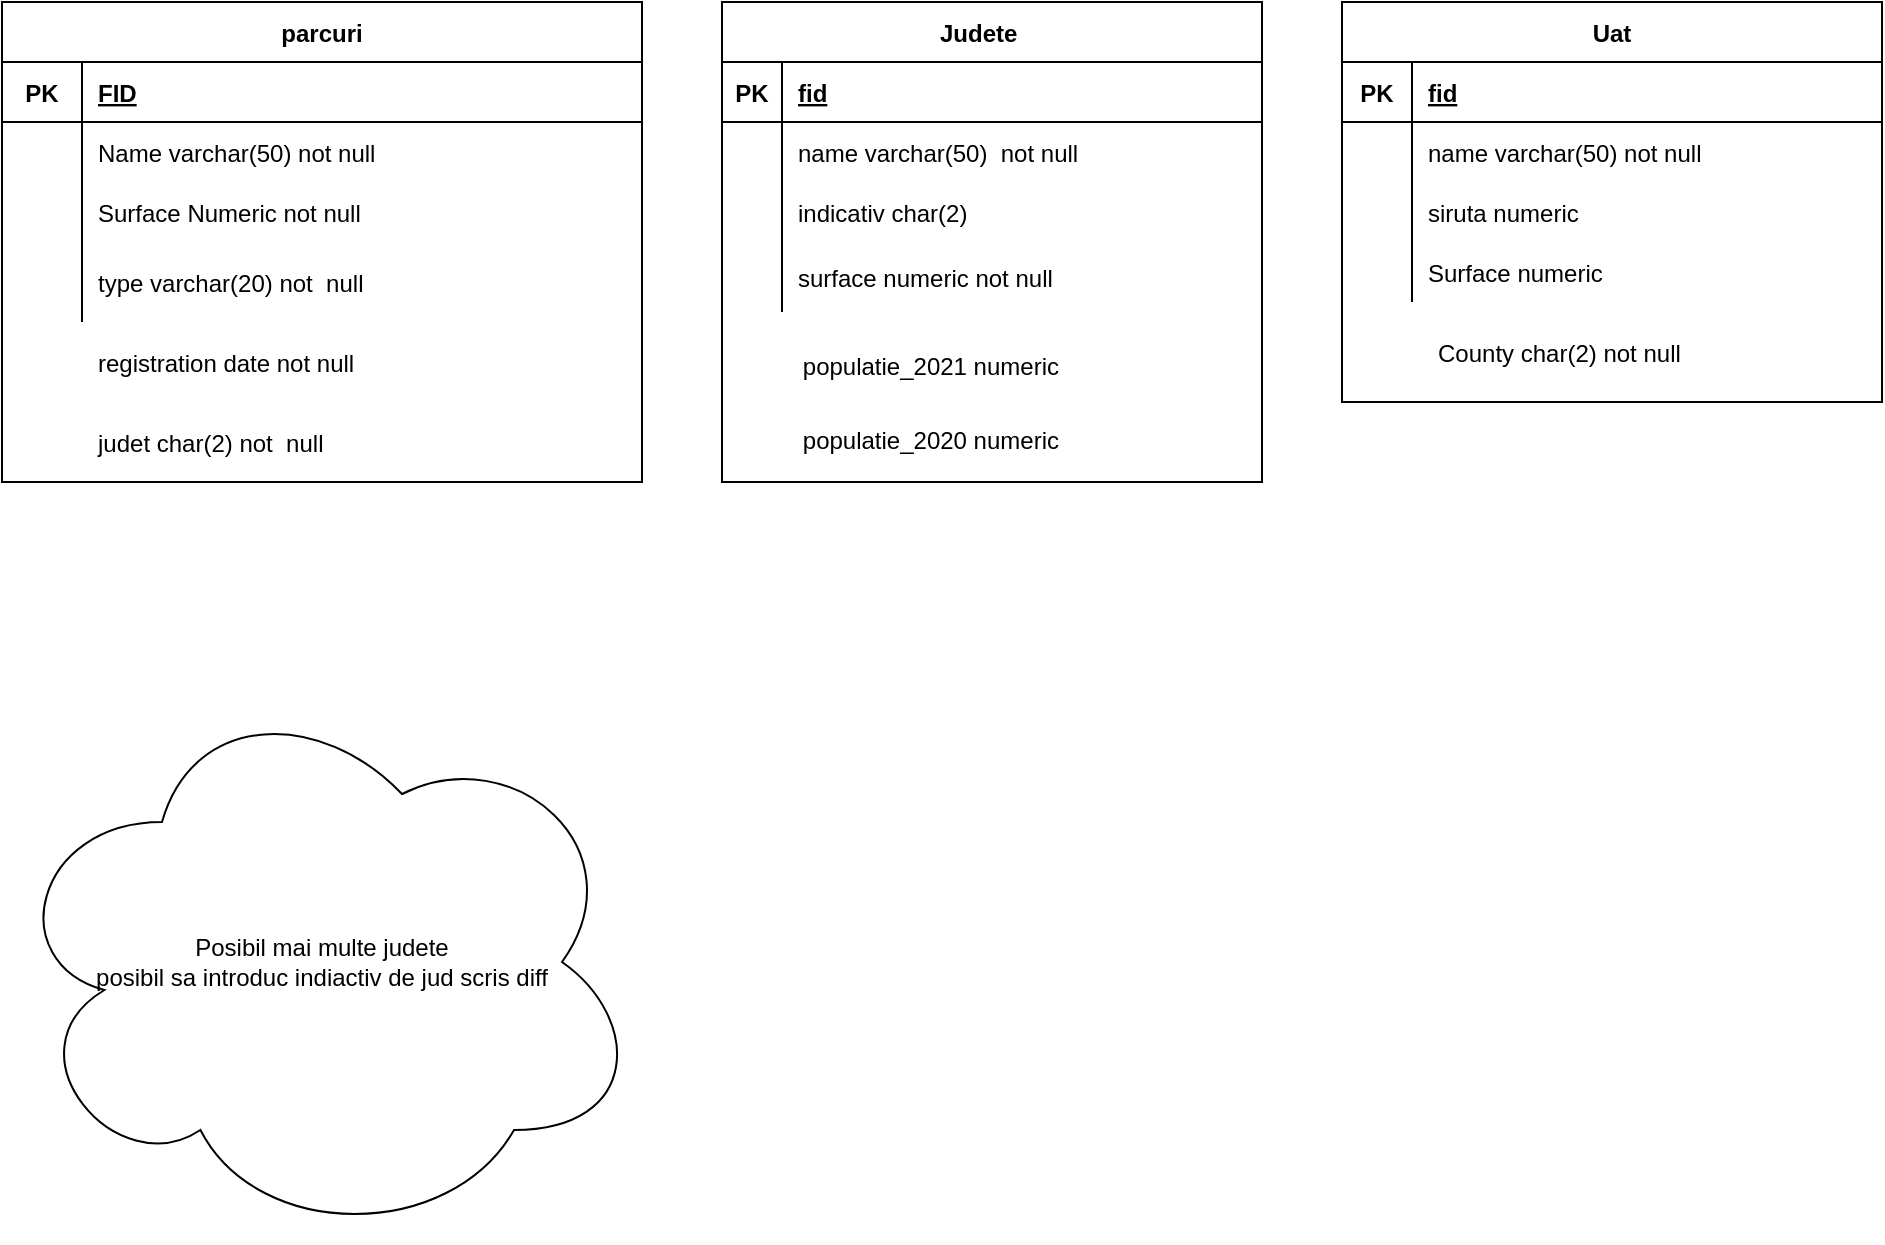 <mxfile version="20.5.3" type="github">
  <diagram id="R2lEEEUBdFMjLlhIrx00" name="Page-1">
    <mxGraphModel dx="1701" dy="842" grid="1" gridSize="10" guides="1" tooltips="1" connect="1" arrows="1" fold="1" page="1" pageScale="1" pageWidth="850" pageHeight="1100" math="0" shadow="0" extFonts="Permanent Marker^https://fonts.googleapis.com/css?family=Permanent+Marker">
      <root>
        <mxCell id="0" />
        <mxCell id="1" parent="0" />
        <mxCell id="4b5dR3CE_VoTPbCPBsfu-59" value="" style="group" vertex="1" connectable="0" parent="1">
          <mxGeometry x="-40" y="100" width="270" height="240" as="geometry" />
        </mxCell>
        <mxCell id="4b5dR3CE_VoTPbCPBsfu-29" value="Judete    " style="shape=table;startSize=30;container=1;collapsible=1;childLayout=tableLayout;fixedRows=1;rowLines=0;fontStyle=1;align=center;resizeLast=1;" vertex="1" parent="4b5dR3CE_VoTPbCPBsfu-59">
          <mxGeometry width="270" height="240" as="geometry" />
        </mxCell>
        <mxCell id="4b5dR3CE_VoTPbCPBsfu-30" value="" style="shape=tableRow;horizontal=0;startSize=0;swimlaneHead=0;swimlaneBody=0;fillColor=none;collapsible=0;dropTarget=0;points=[[0,0.5],[1,0.5]];portConstraint=eastwest;top=0;left=0;right=0;bottom=1;" vertex="1" parent="4b5dR3CE_VoTPbCPBsfu-29">
          <mxGeometry y="30" width="270" height="30" as="geometry" />
        </mxCell>
        <mxCell id="4b5dR3CE_VoTPbCPBsfu-31" value="PK" style="shape=partialRectangle;connectable=0;fillColor=none;top=0;left=0;bottom=0;right=0;fontStyle=1;overflow=hidden;" vertex="1" parent="4b5dR3CE_VoTPbCPBsfu-30">
          <mxGeometry width="30" height="30" as="geometry">
            <mxRectangle width="30" height="30" as="alternateBounds" />
          </mxGeometry>
        </mxCell>
        <mxCell id="4b5dR3CE_VoTPbCPBsfu-32" value="fid" style="shape=partialRectangle;connectable=0;fillColor=none;top=0;left=0;bottom=0;right=0;align=left;spacingLeft=6;fontStyle=5;overflow=hidden;" vertex="1" parent="4b5dR3CE_VoTPbCPBsfu-30">
          <mxGeometry x="30" width="240" height="30" as="geometry">
            <mxRectangle width="240" height="30" as="alternateBounds" />
          </mxGeometry>
        </mxCell>
        <mxCell id="4b5dR3CE_VoTPbCPBsfu-33" value="" style="shape=tableRow;horizontal=0;startSize=0;swimlaneHead=0;swimlaneBody=0;fillColor=none;collapsible=0;dropTarget=0;points=[[0,0.5],[1,0.5]];portConstraint=eastwest;top=0;left=0;right=0;bottom=0;" vertex="1" parent="4b5dR3CE_VoTPbCPBsfu-29">
          <mxGeometry y="60" width="270" height="30" as="geometry" />
        </mxCell>
        <mxCell id="4b5dR3CE_VoTPbCPBsfu-34" value="" style="shape=partialRectangle;connectable=0;fillColor=none;top=0;left=0;bottom=0;right=0;editable=1;overflow=hidden;" vertex="1" parent="4b5dR3CE_VoTPbCPBsfu-33">
          <mxGeometry width="30" height="30" as="geometry">
            <mxRectangle width="30" height="30" as="alternateBounds" />
          </mxGeometry>
        </mxCell>
        <mxCell id="4b5dR3CE_VoTPbCPBsfu-35" value="name varchar(50)  not null " style="shape=partialRectangle;connectable=0;fillColor=none;top=0;left=0;bottom=0;right=0;align=left;spacingLeft=6;overflow=hidden;" vertex="1" parent="4b5dR3CE_VoTPbCPBsfu-33">
          <mxGeometry x="30" width="240" height="30" as="geometry">
            <mxRectangle width="240" height="30" as="alternateBounds" />
          </mxGeometry>
        </mxCell>
        <mxCell id="4b5dR3CE_VoTPbCPBsfu-36" value="" style="shape=tableRow;horizontal=0;startSize=0;swimlaneHead=0;swimlaneBody=0;fillColor=none;collapsible=0;dropTarget=0;points=[[0,0.5],[1,0.5]];portConstraint=eastwest;top=0;left=0;right=0;bottom=0;" vertex="1" parent="4b5dR3CE_VoTPbCPBsfu-29">
          <mxGeometry y="90" width="270" height="30" as="geometry" />
        </mxCell>
        <mxCell id="4b5dR3CE_VoTPbCPBsfu-37" value="" style="shape=partialRectangle;connectable=0;fillColor=none;top=0;left=0;bottom=0;right=0;editable=1;overflow=hidden;" vertex="1" parent="4b5dR3CE_VoTPbCPBsfu-36">
          <mxGeometry width="30" height="30" as="geometry">
            <mxRectangle width="30" height="30" as="alternateBounds" />
          </mxGeometry>
        </mxCell>
        <mxCell id="4b5dR3CE_VoTPbCPBsfu-38" value="indicativ char(2)" style="shape=partialRectangle;connectable=0;fillColor=none;top=0;left=0;bottom=0;right=0;align=left;spacingLeft=6;overflow=hidden;" vertex="1" parent="4b5dR3CE_VoTPbCPBsfu-36">
          <mxGeometry x="30" width="240" height="30" as="geometry">
            <mxRectangle width="240" height="30" as="alternateBounds" />
          </mxGeometry>
        </mxCell>
        <mxCell id="4b5dR3CE_VoTPbCPBsfu-39" value="" style="shape=tableRow;horizontal=0;startSize=0;swimlaneHead=0;swimlaneBody=0;fillColor=none;collapsible=0;dropTarget=0;points=[[0,0.5],[1,0.5]];portConstraint=eastwest;top=0;left=0;right=0;bottom=0;" vertex="1" parent="4b5dR3CE_VoTPbCPBsfu-29">
          <mxGeometry y="120" width="270" height="35" as="geometry" />
        </mxCell>
        <mxCell id="4b5dR3CE_VoTPbCPBsfu-40" value="" style="shape=partialRectangle;connectable=0;fillColor=none;top=0;left=0;bottom=0;right=0;editable=1;overflow=hidden;" vertex="1" parent="4b5dR3CE_VoTPbCPBsfu-39">
          <mxGeometry width="30" height="35" as="geometry">
            <mxRectangle width="30" height="35" as="alternateBounds" />
          </mxGeometry>
        </mxCell>
        <mxCell id="4b5dR3CE_VoTPbCPBsfu-41" value="surface numeric not null" style="shape=partialRectangle;connectable=0;fillColor=none;top=0;left=0;bottom=0;right=0;align=left;spacingLeft=6;overflow=hidden;" vertex="1" parent="4b5dR3CE_VoTPbCPBsfu-39">
          <mxGeometry x="30" width="240" height="35" as="geometry">
            <mxRectangle width="240" height="35" as="alternateBounds" />
          </mxGeometry>
        </mxCell>
        <mxCell id="4b5dR3CE_VoTPbCPBsfu-42" value="populatie_2021 numeric" style="shape=partialRectangle;connectable=0;fillColor=none;top=0;left=0;bottom=0;right=0;align=left;spacingLeft=6;overflow=hidden;" vertex="1" parent="4b5dR3CE_VoTPbCPBsfu-59">
          <mxGeometry x="32.4" y="162.667" width="237.6" height="37.333" as="geometry">
            <mxRectangle width="220" height="35" as="alternateBounds" />
          </mxGeometry>
        </mxCell>
        <mxCell id="4b5dR3CE_VoTPbCPBsfu-43" value="populatie_2020 numeric" style="shape=partialRectangle;connectable=0;fillColor=none;top=0;left=0;bottom=0;right=0;align=left;spacingLeft=6;overflow=hidden;" vertex="1" parent="4b5dR3CE_VoTPbCPBsfu-59">
          <mxGeometry x="32.4" y="200" width="237.6" height="37.333" as="geometry">
            <mxRectangle width="220" height="35" as="alternateBounds" />
          </mxGeometry>
        </mxCell>
        <mxCell id="4b5dR3CE_VoTPbCPBsfu-60" value="" style="group" vertex="1" connectable="0" parent="1">
          <mxGeometry x="270" y="100" width="270" height="200" as="geometry" />
        </mxCell>
        <mxCell id="4b5dR3CE_VoTPbCPBsfu-44" value="Uat" style="shape=table;startSize=30;container=1;collapsible=1;childLayout=tableLayout;fixedRows=1;rowLines=0;fontStyle=1;align=center;resizeLast=1;" vertex="1" parent="4b5dR3CE_VoTPbCPBsfu-60">
          <mxGeometry width="270" height="200" as="geometry" />
        </mxCell>
        <mxCell id="4b5dR3CE_VoTPbCPBsfu-45" value="" style="shape=tableRow;horizontal=0;startSize=0;swimlaneHead=0;swimlaneBody=0;fillColor=none;collapsible=0;dropTarget=0;points=[[0,0.5],[1,0.5]];portConstraint=eastwest;top=0;left=0;right=0;bottom=1;" vertex="1" parent="4b5dR3CE_VoTPbCPBsfu-44">
          <mxGeometry y="30" width="270" height="30" as="geometry" />
        </mxCell>
        <mxCell id="4b5dR3CE_VoTPbCPBsfu-46" value="PK" style="shape=partialRectangle;connectable=0;fillColor=none;top=0;left=0;bottom=0;right=0;fontStyle=1;overflow=hidden;" vertex="1" parent="4b5dR3CE_VoTPbCPBsfu-45">
          <mxGeometry width="35" height="30" as="geometry">
            <mxRectangle width="35" height="30" as="alternateBounds" />
          </mxGeometry>
        </mxCell>
        <mxCell id="4b5dR3CE_VoTPbCPBsfu-47" value="fid" style="shape=partialRectangle;connectable=0;fillColor=none;top=0;left=0;bottom=0;right=0;align=left;spacingLeft=6;fontStyle=5;overflow=hidden;" vertex="1" parent="4b5dR3CE_VoTPbCPBsfu-45">
          <mxGeometry x="35" width="235" height="30" as="geometry">
            <mxRectangle width="235" height="30" as="alternateBounds" />
          </mxGeometry>
        </mxCell>
        <mxCell id="4b5dR3CE_VoTPbCPBsfu-48" value="" style="shape=tableRow;horizontal=0;startSize=0;swimlaneHead=0;swimlaneBody=0;fillColor=none;collapsible=0;dropTarget=0;points=[[0,0.5],[1,0.5]];portConstraint=eastwest;top=0;left=0;right=0;bottom=0;" vertex="1" parent="4b5dR3CE_VoTPbCPBsfu-44">
          <mxGeometry y="60" width="270" height="30" as="geometry" />
        </mxCell>
        <mxCell id="4b5dR3CE_VoTPbCPBsfu-49" value="" style="shape=partialRectangle;connectable=0;fillColor=none;top=0;left=0;bottom=0;right=0;editable=1;overflow=hidden;" vertex="1" parent="4b5dR3CE_VoTPbCPBsfu-48">
          <mxGeometry width="35" height="30" as="geometry">
            <mxRectangle width="35" height="30" as="alternateBounds" />
          </mxGeometry>
        </mxCell>
        <mxCell id="4b5dR3CE_VoTPbCPBsfu-50" value="name varchar(50) not null   " style="shape=partialRectangle;connectable=0;fillColor=none;top=0;left=0;bottom=0;right=0;align=left;spacingLeft=6;overflow=hidden;" vertex="1" parent="4b5dR3CE_VoTPbCPBsfu-48">
          <mxGeometry x="35" width="235" height="30" as="geometry">
            <mxRectangle width="235" height="30" as="alternateBounds" />
          </mxGeometry>
        </mxCell>
        <mxCell id="4b5dR3CE_VoTPbCPBsfu-51" value="" style="shape=tableRow;horizontal=0;startSize=0;swimlaneHead=0;swimlaneBody=0;fillColor=none;collapsible=0;dropTarget=0;points=[[0,0.5],[1,0.5]];portConstraint=eastwest;top=0;left=0;right=0;bottom=0;" vertex="1" parent="4b5dR3CE_VoTPbCPBsfu-44">
          <mxGeometry y="90" width="270" height="30" as="geometry" />
        </mxCell>
        <mxCell id="4b5dR3CE_VoTPbCPBsfu-52" value="" style="shape=partialRectangle;connectable=0;fillColor=none;top=0;left=0;bottom=0;right=0;editable=1;overflow=hidden;" vertex="1" parent="4b5dR3CE_VoTPbCPBsfu-51">
          <mxGeometry width="35" height="30" as="geometry">
            <mxRectangle width="35" height="30" as="alternateBounds" />
          </mxGeometry>
        </mxCell>
        <mxCell id="4b5dR3CE_VoTPbCPBsfu-53" value="siruta numeric    " style="shape=partialRectangle;connectable=0;fillColor=none;top=0;left=0;bottom=0;right=0;align=left;spacingLeft=6;overflow=hidden;" vertex="1" parent="4b5dR3CE_VoTPbCPBsfu-51">
          <mxGeometry x="35" width="235" height="30" as="geometry">
            <mxRectangle width="235" height="30" as="alternateBounds" />
          </mxGeometry>
        </mxCell>
        <mxCell id="4b5dR3CE_VoTPbCPBsfu-54" value="" style="shape=tableRow;horizontal=0;startSize=0;swimlaneHead=0;swimlaneBody=0;fillColor=none;collapsible=0;dropTarget=0;points=[[0,0.5],[1,0.5]];portConstraint=eastwest;top=0;left=0;right=0;bottom=0;" vertex="1" parent="4b5dR3CE_VoTPbCPBsfu-44">
          <mxGeometry y="120" width="270" height="30" as="geometry" />
        </mxCell>
        <mxCell id="4b5dR3CE_VoTPbCPBsfu-55" value="" style="shape=partialRectangle;connectable=0;fillColor=none;top=0;left=0;bottom=0;right=0;editable=1;overflow=hidden;" vertex="1" parent="4b5dR3CE_VoTPbCPBsfu-54">
          <mxGeometry width="35" height="30" as="geometry">
            <mxRectangle width="35" height="30" as="alternateBounds" />
          </mxGeometry>
        </mxCell>
        <mxCell id="4b5dR3CE_VoTPbCPBsfu-56" value="Surface numeric" style="shape=partialRectangle;connectable=0;fillColor=none;top=0;left=0;bottom=0;right=0;align=left;spacingLeft=6;overflow=hidden;" vertex="1" parent="4b5dR3CE_VoTPbCPBsfu-54">
          <mxGeometry x="35" width="235" height="30" as="geometry">
            <mxRectangle width="235" height="30" as="alternateBounds" />
          </mxGeometry>
        </mxCell>
        <mxCell id="4b5dR3CE_VoTPbCPBsfu-57" value="County char(2) not null " style="shape=partialRectangle;connectable=0;fillColor=none;top=0;left=0;bottom=0;right=0;align=left;spacingLeft=6;overflow=hidden;" vertex="1" parent="4b5dR3CE_VoTPbCPBsfu-60">
          <mxGeometry x="40" y="160" width="230" height="30" as="geometry">
            <mxRectangle width="240" height="30" as="alternateBounds" />
          </mxGeometry>
        </mxCell>
        <mxCell id="4b5dR3CE_VoTPbCPBsfu-61" value="" style="group" vertex="1" connectable="0" parent="1">
          <mxGeometry x="-400" y="100" width="320" height="240" as="geometry" />
        </mxCell>
        <mxCell id="4b5dR3CE_VoTPbCPBsfu-13" value="parcuri" style="shape=table;startSize=30;container=1;collapsible=1;childLayout=tableLayout;fixedRows=1;rowLines=0;fontStyle=1;align=center;resizeLast=1;" vertex="1" parent="4b5dR3CE_VoTPbCPBsfu-61">
          <mxGeometry width="320" height="240" as="geometry" />
        </mxCell>
        <mxCell id="4b5dR3CE_VoTPbCPBsfu-14" value="" style="shape=tableRow;horizontal=0;startSize=0;swimlaneHead=0;swimlaneBody=0;fillColor=none;collapsible=0;dropTarget=0;points=[[0,0.5],[1,0.5]];portConstraint=eastwest;top=0;left=0;right=0;bottom=1;" vertex="1" parent="4b5dR3CE_VoTPbCPBsfu-13">
          <mxGeometry y="30" width="320" height="30" as="geometry" />
        </mxCell>
        <mxCell id="4b5dR3CE_VoTPbCPBsfu-15" value="PK" style="shape=partialRectangle;connectable=0;fillColor=none;top=0;left=0;bottom=0;right=0;fontStyle=1;overflow=hidden;" vertex="1" parent="4b5dR3CE_VoTPbCPBsfu-14">
          <mxGeometry width="40" height="30" as="geometry">
            <mxRectangle width="40" height="30" as="alternateBounds" />
          </mxGeometry>
        </mxCell>
        <mxCell id="4b5dR3CE_VoTPbCPBsfu-16" value="FID" style="shape=partialRectangle;connectable=0;fillColor=none;top=0;left=0;bottom=0;right=0;align=left;spacingLeft=6;fontStyle=5;overflow=hidden;" vertex="1" parent="4b5dR3CE_VoTPbCPBsfu-14">
          <mxGeometry x="40" width="280" height="30" as="geometry">
            <mxRectangle width="280" height="30" as="alternateBounds" />
          </mxGeometry>
        </mxCell>
        <mxCell id="4b5dR3CE_VoTPbCPBsfu-17" value="" style="shape=tableRow;horizontal=0;startSize=0;swimlaneHead=0;swimlaneBody=0;fillColor=none;collapsible=0;dropTarget=0;points=[[0,0.5],[1,0.5]];portConstraint=eastwest;top=0;left=0;right=0;bottom=0;" vertex="1" parent="4b5dR3CE_VoTPbCPBsfu-13">
          <mxGeometry y="60" width="320" height="30" as="geometry" />
        </mxCell>
        <mxCell id="4b5dR3CE_VoTPbCPBsfu-18" value="" style="shape=partialRectangle;connectable=0;fillColor=none;top=0;left=0;bottom=0;right=0;editable=1;overflow=hidden;" vertex="1" parent="4b5dR3CE_VoTPbCPBsfu-17">
          <mxGeometry width="40" height="30" as="geometry">
            <mxRectangle width="40" height="30" as="alternateBounds" />
          </mxGeometry>
        </mxCell>
        <mxCell id="4b5dR3CE_VoTPbCPBsfu-19" value="Name varchar(50) not null" style="shape=partialRectangle;connectable=0;fillColor=none;top=0;left=0;bottom=0;right=0;align=left;spacingLeft=6;overflow=hidden;" vertex="1" parent="4b5dR3CE_VoTPbCPBsfu-17">
          <mxGeometry x="40" width="280" height="30" as="geometry">
            <mxRectangle width="280" height="30" as="alternateBounds" />
          </mxGeometry>
        </mxCell>
        <mxCell id="4b5dR3CE_VoTPbCPBsfu-20" value="" style="shape=tableRow;horizontal=0;startSize=0;swimlaneHead=0;swimlaneBody=0;fillColor=none;collapsible=0;dropTarget=0;points=[[0,0.5],[1,0.5]];portConstraint=eastwest;top=0;left=0;right=0;bottom=0;" vertex="1" parent="4b5dR3CE_VoTPbCPBsfu-13">
          <mxGeometry y="90" width="320" height="30" as="geometry" />
        </mxCell>
        <mxCell id="4b5dR3CE_VoTPbCPBsfu-21" value="" style="shape=partialRectangle;connectable=0;fillColor=none;top=0;left=0;bottom=0;right=0;editable=1;overflow=hidden;" vertex="1" parent="4b5dR3CE_VoTPbCPBsfu-20">
          <mxGeometry width="40" height="30" as="geometry">
            <mxRectangle width="40" height="30" as="alternateBounds" />
          </mxGeometry>
        </mxCell>
        <mxCell id="4b5dR3CE_VoTPbCPBsfu-22" value="Surface Numeric not null    " style="shape=partialRectangle;connectable=0;fillColor=none;top=0;left=0;bottom=0;right=0;align=left;spacingLeft=6;overflow=hidden;" vertex="1" parent="4b5dR3CE_VoTPbCPBsfu-20">
          <mxGeometry x="40" width="280" height="30" as="geometry">
            <mxRectangle width="280" height="30" as="alternateBounds" />
          </mxGeometry>
        </mxCell>
        <mxCell id="4b5dR3CE_VoTPbCPBsfu-23" value="" style="shape=tableRow;horizontal=0;startSize=0;swimlaneHead=0;swimlaneBody=0;fillColor=none;collapsible=0;dropTarget=0;points=[[0,0.5],[1,0.5]];portConstraint=eastwest;top=0;left=0;right=0;bottom=0;" vertex="1" parent="4b5dR3CE_VoTPbCPBsfu-13">
          <mxGeometry y="120" width="320" height="40" as="geometry" />
        </mxCell>
        <mxCell id="4b5dR3CE_VoTPbCPBsfu-24" value="" style="shape=partialRectangle;connectable=0;fillColor=none;top=0;left=0;bottom=0;right=0;editable=1;overflow=hidden;" vertex="1" parent="4b5dR3CE_VoTPbCPBsfu-23">
          <mxGeometry width="40" height="40" as="geometry">
            <mxRectangle width="40" height="40" as="alternateBounds" />
          </mxGeometry>
        </mxCell>
        <mxCell id="4b5dR3CE_VoTPbCPBsfu-25" value="type varchar(20) not  null" style="shape=partialRectangle;connectable=0;fillColor=none;top=0;left=0;bottom=0;right=0;align=left;spacingLeft=6;overflow=hidden;" vertex="1" parent="4b5dR3CE_VoTPbCPBsfu-23">
          <mxGeometry x="40" width="280" height="40" as="geometry">
            <mxRectangle width="280" height="40" as="alternateBounds" />
          </mxGeometry>
        </mxCell>
        <mxCell id="4b5dR3CE_VoTPbCPBsfu-27" value="registration date not null" style="shape=partialRectangle;connectable=0;fillColor=none;top=0;left=0;bottom=0;right=0;align=left;spacingLeft=6;overflow=hidden;" vertex="1" parent="4b5dR3CE_VoTPbCPBsfu-61">
          <mxGeometry x="40" y="160" width="280" height="40" as="geometry">
            <mxRectangle width="290" height="40" as="alternateBounds" />
          </mxGeometry>
        </mxCell>
        <mxCell id="4b5dR3CE_VoTPbCPBsfu-28" value="judet char(2) not  null" style="shape=partialRectangle;connectable=0;fillColor=none;top=0;left=0;bottom=0;right=0;align=left;spacingLeft=6;overflow=hidden;" vertex="1" parent="4b5dR3CE_VoTPbCPBsfu-61">
          <mxGeometry x="40" y="200" width="280" height="40" as="geometry">
            <mxRectangle width="290" height="40" as="alternateBounds" />
          </mxGeometry>
        </mxCell>
        <mxCell id="4b5dR3CE_VoTPbCPBsfu-64" value="Posibil mai multe judete&lt;br&gt;posibil sa introduc indiactiv de jud scris diff&lt;br&gt;" style="ellipse;shape=cloud;whiteSpace=wrap;html=1;" vertex="1" parent="1">
          <mxGeometry x="-400" y="440" width="320" height="280" as="geometry" />
        </mxCell>
      </root>
    </mxGraphModel>
  </diagram>
</mxfile>
